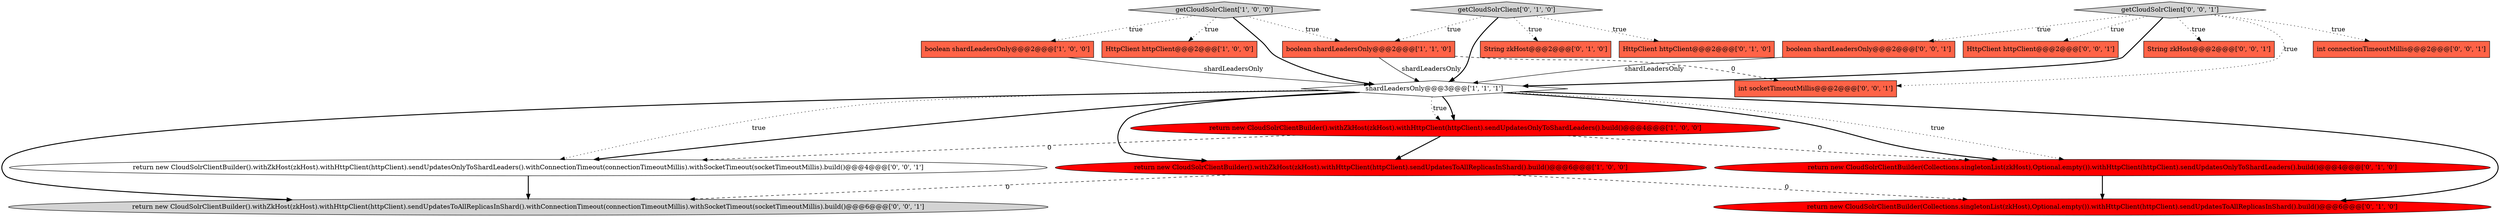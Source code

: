 digraph {
2 [style = filled, label = "boolean shardLeadersOnly@@@2@@@['1', '0', '0']", fillcolor = tomato, shape = box image = "AAA0AAABBB1BBB"];
15 [style = filled, label = "return new CloudSolrClientBuilder().withZkHost(zkHost).withHttpClient(httpClient).sendUpdatesToAllReplicasInShard().withConnectionTimeout(connectionTimeoutMillis).withSocketTimeout(socketTimeoutMillis).build()@@@6@@@['0', '0', '1']", fillcolor = lightgray, shape = ellipse image = "AAA0AAABBB3BBB"];
18 [style = filled, label = "int socketTimeoutMillis@@@2@@@['0', '0', '1']", fillcolor = tomato, shape = box image = "AAA0AAABBB3BBB"];
11 [style = filled, label = "getCloudSolrClient['0', '1', '0']", fillcolor = lightgray, shape = diamond image = "AAA0AAABBB2BBB"];
0 [style = filled, label = "getCloudSolrClient['1', '0', '0']", fillcolor = lightgray, shape = diamond image = "AAA0AAABBB1BBB"];
8 [style = filled, label = "String zkHost@@@2@@@['0', '1', '0']", fillcolor = tomato, shape = box image = "AAA0AAABBB2BBB"];
13 [style = filled, label = "getCloudSolrClient['0', '0', '1']", fillcolor = lightgray, shape = diamond image = "AAA0AAABBB3BBB"];
9 [style = filled, label = "HttpClient httpClient@@@2@@@['0', '1', '0']", fillcolor = tomato, shape = box image = "AAA0AAABBB2BBB"];
10 [style = filled, label = "return new CloudSolrClientBuilder(Collections.singletonList(zkHost),Optional.empty()).withHttpClient(httpClient).sendUpdatesOnlyToShardLeaders().build()@@@4@@@['0', '1', '0']", fillcolor = red, shape = ellipse image = "AAA1AAABBB2BBB"];
16 [style = filled, label = "boolean shardLeadersOnly@@@2@@@['0', '0', '1']", fillcolor = tomato, shape = box image = "AAA0AAABBB3BBB"];
7 [style = filled, label = "return new CloudSolrClientBuilder(Collections.singletonList(zkHost),Optional.empty()).withHttpClient(httpClient).sendUpdatesToAllReplicasInShard().build()@@@6@@@['0', '1', '0']", fillcolor = red, shape = ellipse image = "AAA1AAABBB2BBB"];
14 [style = filled, label = "HttpClient httpClient@@@2@@@['0', '0', '1']", fillcolor = tomato, shape = box image = "AAA0AAABBB3BBB"];
19 [style = filled, label = "return new CloudSolrClientBuilder().withZkHost(zkHost).withHttpClient(httpClient).sendUpdatesOnlyToShardLeaders().withConnectionTimeout(connectionTimeoutMillis).withSocketTimeout(socketTimeoutMillis).build()@@@4@@@['0', '0', '1']", fillcolor = white, shape = ellipse image = "AAA0AAABBB3BBB"];
1 [style = filled, label = "HttpClient httpClient@@@2@@@['1', '0', '0']", fillcolor = tomato, shape = box image = "AAA0AAABBB1BBB"];
6 [style = filled, label = "return new CloudSolrClientBuilder().withZkHost(zkHost).withHttpClient(httpClient).sendUpdatesToAllReplicasInShard().build()@@@6@@@['1', '0', '0']", fillcolor = red, shape = ellipse image = "AAA1AAABBB1BBB"];
4 [style = filled, label = "boolean shardLeadersOnly@@@2@@@['1', '1', '0']", fillcolor = tomato, shape = box image = "AAA0AAABBB1BBB"];
12 [style = filled, label = "String zkHost@@@2@@@['0', '0', '1']", fillcolor = tomato, shape = box image = "AAA0AAABBB3BBB"];
5 [style = filled, label = "shardLeadersOnly@@@3@@@['1', '1', '1']", fillcolor = white, shape = diamond image = "AAA0AAABBB1BBB"];
17 [style = filled, label = "int connectionTimeoutMillis@@@2@@@['0', '0', '1']", fillcolor = tomato, shape = box image = "AAA0AAABBB3BBB"];
3 [style = filled, label = "return new CloudSolrClientBuilder().withZkHost(zkHost).withHttpClient(httpClient).sendUpdatesOnlyToShardLeaders().build()@@@4@@@['1', '0', '0']", fillcolor = red, shape = ellipse image = "AAA1AAABBB1BBB"];
5->3 [style = bold, label=""];
4->18 [style = dashed, label="0"];
5->10 [style = bold, label=""];
13->16 [style = dotted, label="true"];
13->17 [style = dotted, label="true"];
13->18 [style = dotted, label="true"];
13->12 [style = dotted, label="true"];
6->7 [style = dashed, label="0"];
5->10 [style = dotted, label="true"];
5->19 [style = dotted, label="true"];
0->4 [style = dotted, label="true"];
5->15 [style = bold, label=""];
3->6 [style = bold, label=""];
11->9 [style = dotted, label="true"];
2->5 [style = solid, label="shardLeadersOnly"];
11->4 [style = dotted, label="true"];
5->3 [style = dotted, label="true"];
10->7 [style = bold, label=""];
3->19 [style = dashed, label="0"];
5->19 [style = bold, label=""];
11->5 [style = bold, label=""];
5->6 [style = bold, label=""];
6->15 [style = dashed, label="0"];
16->5 [style = solid, label="shardLeadersOnly"];
13->5 [style = bold, label=""];
5->7 [style = bold, label=""];
11->8 [style = dotted, label="true"];
4->5 [style = solid, label="shardLeadersOnly"];
3->10 [style = dashed, label="0"];
0->2 [style = dotted, label="true"];
19->15 [style = bold, label=""];
13->14 [style = dotted, label="true"];
0->5 [style = bold, label=""];
0->1 [style = dotted, label="true"];
}
